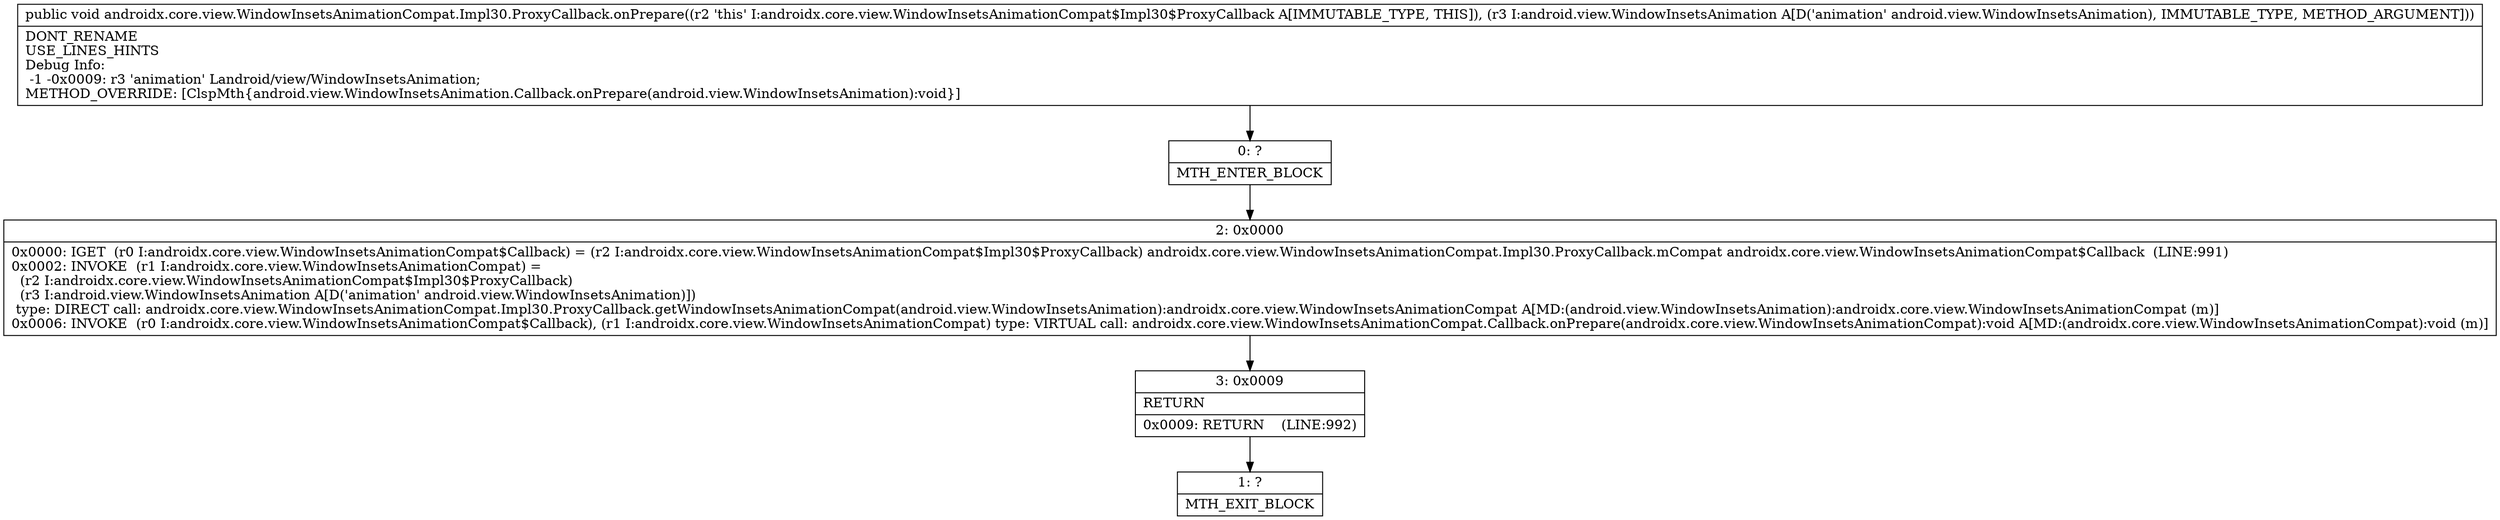 digraph "CFG forandroidx.core.view.WindowInsetsAnimationCompat.Impl30.ProxyCallback.onPrepare(Landroid\/view\/WindowInsetsAnimation;)V" {
Node_0 [shape=record,label="{0\:\ ?|MTH_ENTER_BLOCK\l}"];
Node_2 [shape=record,label="{2\:\ 0x0000|0x0000: IGET  (r0 I:androidx.core.view.WindowInsetsAnimationCompat$Callback) = (r2 I:androidx.core.view.WindowInsetsAnimationCompat$Impl30$ProxyCallback) androidx.core.view.WindowInsetsAnimationCompat.Impl30.ProxyCallback.mCompat androidx.core.view.WindowInsetsAnimationCompat$Callback  (LINE:991)\l0x0002: INVOKE  (r1 I:androidx.core.view.WindowInsetsAnimationCompat) = \l  (r2 I:androidx.core.view.WindowInsetsAnimationCompat$Impl30$ProxyCallback)\l  (r3 I:android.view.WindowInsetsAnimation A[D('animation' android.view.WindowInsetsAnimation)])\l type: DIRECT call: androidx.core.view.WindowInsetsAnimationCompat.Impl30.ProxyCallback.getWindowInsetsAnimationCompat(android.view.WindowInsetsAnimation):androidx.core.view.WindowInsetsAnimationCompat A[MD:(android.view.WindowInsetsAnimation):androidx.core.view.WindowInsetsAnimationCompat (m)]\l0x0006: INVOKE  (r0 I:androidx.core.view.WindowInsetsAnimationCompat$Callback), (r1 I:androidx.core.view.WindowInsetsAnimationCompat) type: VIRTUAL call: androidx.core.view.WindowInsetsAnimationCompat.Callback.onPrepare(androidx.core.view.WindowInsetsAnimationCompat):void A[MD:(androidx.core.view.WindowInsetsAnimationCompat):void (m)]\l}"];
Node_3 [shape=record,label="{3\:\ 0x0009|RETURN\l|0x0009: RETURN    (LINE:992)\l}"];
Node_1 [shape=record,label="{1\:\ ?|MTH_EXIT_BLOCK\l}"];
MethodNode[shape=record,label="{public void androidx.core.view.WindowInsetsAnimationCompat.Impl30.ProxyCallback.onPrepare((r2 'this' I:androidx.core.view.WindowInsetsAnimationCompat$Impl30$ProxyCallback A[IMMUTABLE_TYPE, THIS]), (r3 I:android.view.WindowInsetsAnimation A[D('animation' android.view.WindowInsetsAnimation), IMMUTABLE_TYPE, METHOD_ARGUMENT]))  | DONT_RENAME\lUSE_LINES_HINTS\lDebug Info:\l  \-1 \-0x0009: r3 'animation' Landroid\/view\/WindowInsetsAnimation;\lMETHOD_OVERRIDE: [ClspMth\{android.view.WindowInsetsAnimation.Callback.onPrepare(android.view.WindowInsetsAnimation):void\}]\l}"];
MethodNode -> Node_0;Node_0 -> Node_2;
Node_2 -> Node_3;
Node_3 -> Node_1;
}

